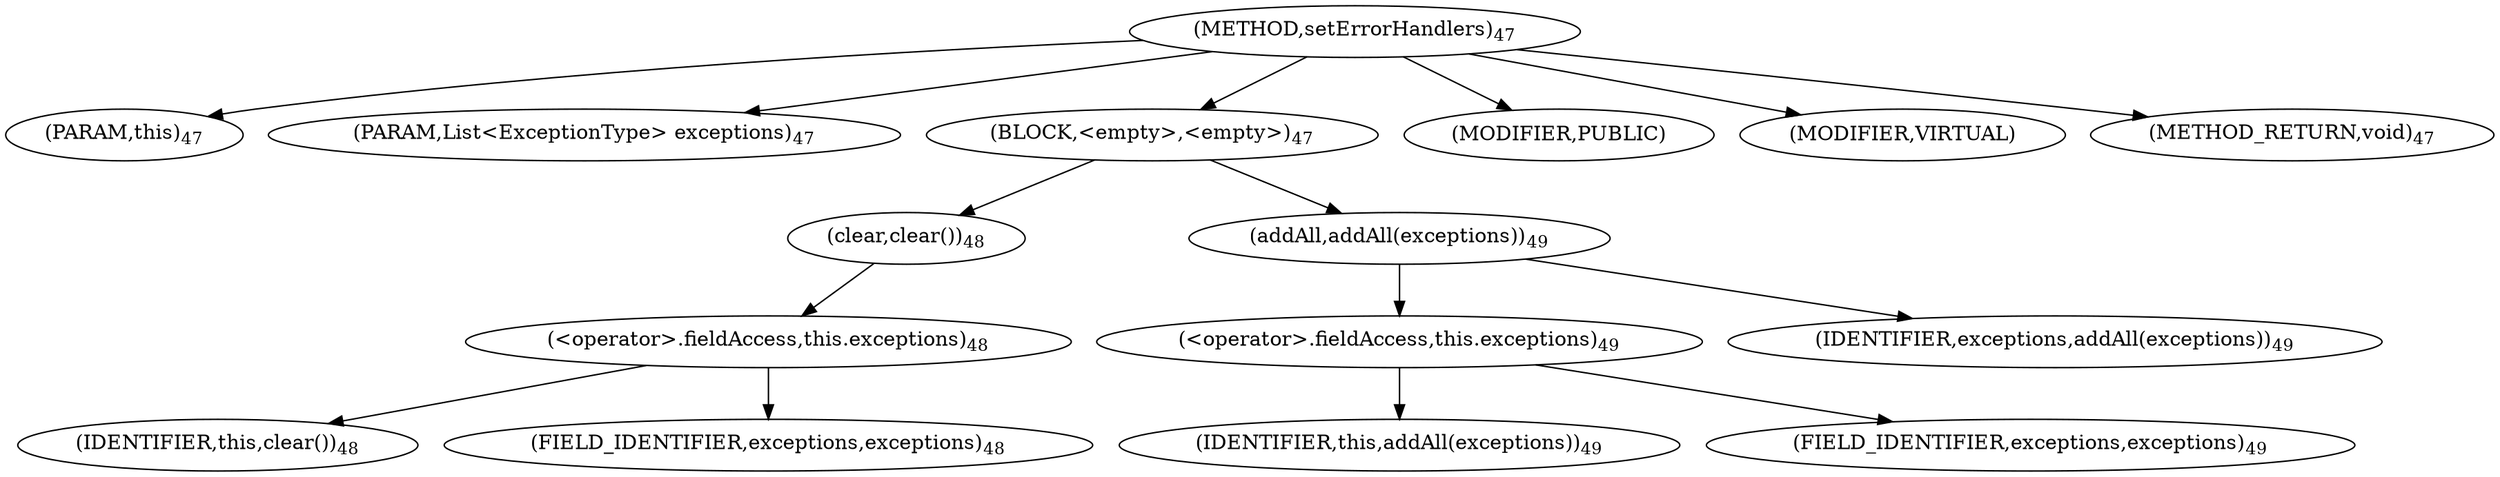 digraph "setErrorHandlers" {  
"74" [label = <(METHOD,setErrorHandlers)<SUB>47</SUB>> ]
"4" [label = <(PARAM,this)<SUB>47</SUB>> ]
"75" [label = <(PARAM,List&lt;ExceptionType&gt; exceptions)<SUB>47</SUB>> ]
"76" [label = <(BLOCK,&lt;empty&gt;,&lt;empty&gt;)<SUB>47</SUB>> ]
"77" [label = <(clear,clear())<SUB>48</SUB>> ]
"78" [label = <(&lt;operator&gt;.fieldAccess,this.exceptions)<SUB>48</SUB>> ]
"3" [label = <(IDENTIFIER,this,clear())<SUB>48</SUB>> ]
"79" [label = <(FIELD_IDENTIFIER,exceptions,exceptions)<SUB>48</SUB>> ]
"80" [label = <(addAll,addAll(exceptions))<SUB>49</SUB>> ]
"81" [label = <(&lt;operator&gt;.fieldAccess,this.exceptions)<SUB>49</SUB>> ]
"5" [label = <(IDENTIFIER,this,addAll(exceptions))<SUB>49</SUB>> ]
"82" [label = <(FIELD_IDENTIFIER,exceptions,exceptions)<SUB>49</SUB>> ]
"83" [label = <(IDENTIFIER,exceptions,addAll(exceptions))<SUB>49</SUB>> ]
"84" [label = <(MODIFIER,PUBLIC)> ]
"85" [label = <(MODIFIER,VIRTUAL)> ]
"86" [label = <(METHOD_RETURN,void)<SUB>47</SUB>> ]
  "74" -> "4" 
  "74" -> "75" 
  "74" -> "76" 
  "74" -> "84" 
  "74" -> "85" 
  "74" -> "86" 
  "76" -> "77" 
  "76" -> "80" 
  "77" -> "78" 
  "78" -> "3" 
  "78" -> "79" 
  "80" -> "81" 
  "80" -> "83" 
  "81" -> "5" 
  "81" -> "82" 
}
